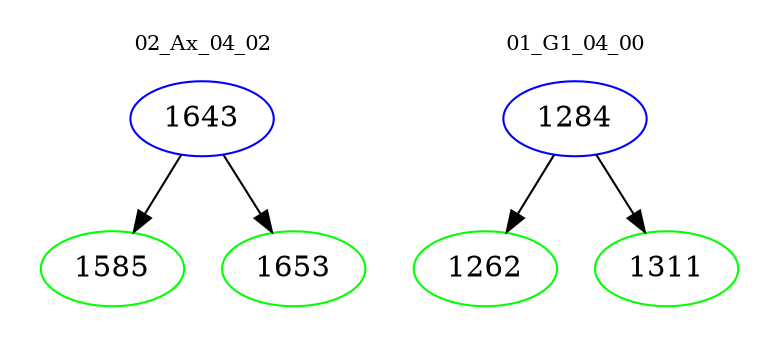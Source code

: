 digraph{
subgraph cluster_0 {
color = white
label = "02_Ax_04_02";
fontsize=10;
T0_1643 [label="1643", color="blue"]
T0_1643 -> T0_1585 [color="black"]
T0_1585 [label="1585", color="green"]
T0_1643 -> T0_1653 [color="black"]
T0_1653 [label="1653", color="green"]
}
subgraph cluster_1 {
color = white
label = "01_G1_04_00";
fontsize=10;
T1_1284 [label="1284", color="blue"]
T1_1284 -> T1_1262 [color="black"]
T1_1262 [label="1262", color="green"]
T1_1284 -> T1_1311 [color="black"]
T1_1311 [label="1311", color="green"]
}
}
